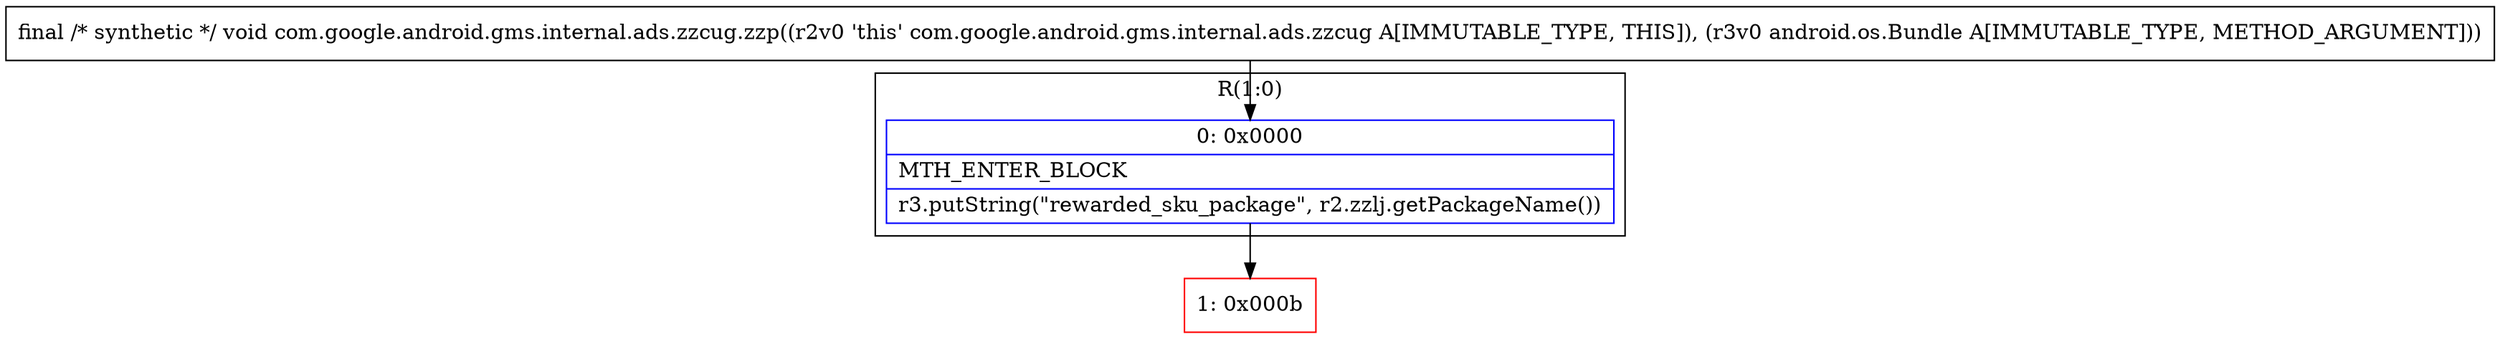 digraph "CFG forcom.google.android.gms.internal.ads.zzcug.zzp(Landroid\/os\/Bundle;)V" {
subgraph cluster_Region_1262454398 {
label = "R(1:0)";
node [shape=record,color=blue];
Node_0 [shape=record,label="{0\:\ 0x0000|MTH_ENTER_BLOCK\l|r3.putString(\"rewarded_sku_package\", r2.zzlj.getPackageName())\l}"];
}
Node_1 [shape=record,color=red,label="{1\:\ 0x000b}"];
MethodNode[shape=record,label="{final \/* synthetic *\/ void com.google.android.gms.internal.ads.zzcug.zzp((r2v0 'this' com.google.android.gms.internal.ads.zzcug A[IMMUTABLE_TYPE, THIS]), (r3v0 android.os.Bundle A[IMMUTABLE_TYPE, METHOD_ARGUMENT])) }"];
MethodNode -> Node_0;
Node_0 -> Node_1;
}

